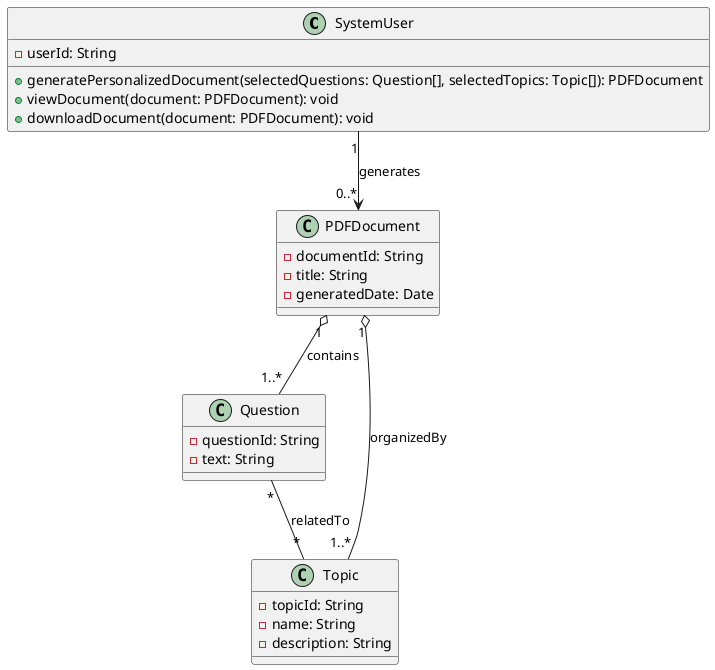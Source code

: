 @startuml

class SystemUser {
  - userId: String
  + generatePersonalizedDocument(selectedQuestions: Question[], selectedTopics: Topic[]): PDFDocument
  + viewDocument(document: PDFDocument): void
  + downloadDocument(document: PDFDocument): void
}

class PDFDocument {
  - documentId: String
  - title: String
  - generatedDate: Date
}

class Question {
  - questionId: String
  - text: String
}

class Topic {
  - topicId: String
  - name: String
  - description: String
}

SystemUser "1" --> "0..*" PDFDocument : generates
PDFDocument "1" o-- "1..*" Question : contains
PDFDocument "1" o-- "1..*" Topic : organizedBy
Question "*" -- "*" Topic : relatedTo

@enduml